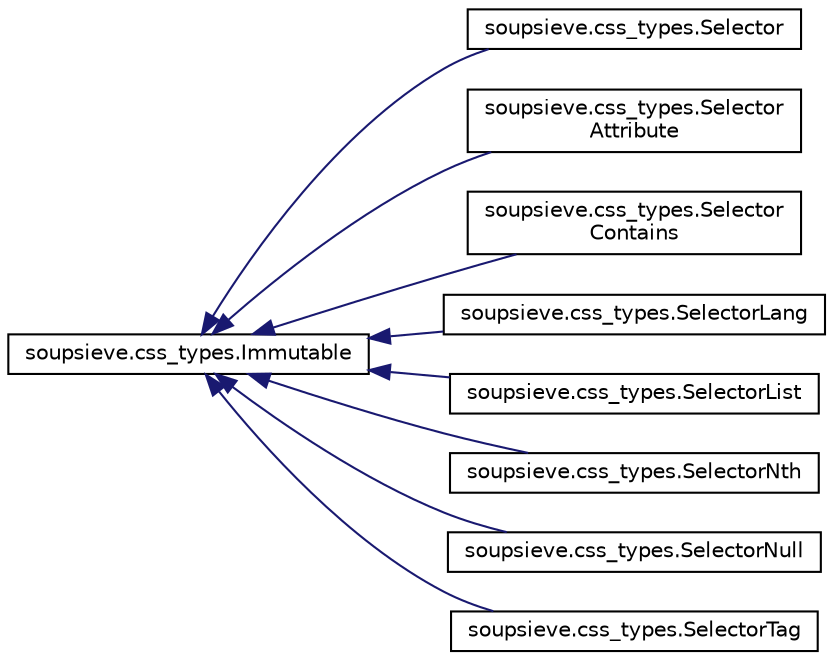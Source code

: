 digraph "Graphical Class Hierarchy"
{
 // LATEX_PDF_SIZE
  edge [fontname="Helvetica",fontsize="10",labelfontname="Helvetica",labelfontsize="10"];
  node [fontname="Helvetica",fontsize="10",shape=record];
  rankdir="LR";
  Node0 [label="soupsieve.css_types.Immutable",height=0.2,width=0.4,color="black", fillcolor="white", style="filled",URL="$classsoupsieve_1_1css__types_1_1Immutable.html",tooltip=" "];
  Node0 -> Node1 [dir="back",color="midnightblue",fontsize="10",style="solid",fontname="Helvetica"];
  Node1 [label="soupsieve.css_types.Selector",height=0.2,width=0.4,color="black", fillcolor="white", style="filled",URL="$classsoupsieve_1_1css__types_1_1Selector.html",tooltip=" "];
  Node0 -> Node2 [dir="back",color="midnightblue",fontsize="10",style="solid",fontname="Helvetica"];
  Node2 [label="soupsieve.css_types.Selector\lAttribute",height=0.2,width=0.4,color="black", fillcolor="white", style="filled",URL="$classsoupsieve_1_1css__types_1_1SelectorAttribute.html",tooltip=" "];
  Node0 -> Node3 [dir="back",color="midnightblue",fontsize="10",style="solid",fontname="Helvetica"];
  Node3 [label="soupsieve.css_types.Selector\lContains",height=0.2,width=0.4,color="black", fillcolor="white", style="filled",URL="$classsoupsieve_1_1css__types_1_1SelectorContains.html",tooltip=" "];
  Node0 -> Node4 [dir="back",color="midnightblue",fontsize="10",style="solid",fontname="Helvetica"];
  Node4 [label="soupsieve.css_types.SelectorLang",height=0.2,width=0.4,color="black", fillcolor="white", style="filled",URL="$classsoupsieve_1_1css__types_1_1SelectorLang.html",tooltip=" "];
  Node0 -> Node5 [dir="back",color="midnightblue",fontsize="10",style="solid",fontname="Helvetica"];
  Node5 [label="soupsieve.css_types.SelectorList",height=0.2,width=0.4,color="black", fillcolor="white", style="filled",URL="$classsoupsieve_1_1css__types_1_1SelectorList.html",tooltip=" "];
  Node0 -> Node6 [dir="back",color="midnightblue",fontsize="10",style="solid",fontname="Helvetica"];
  Node6 [label="soupsieve.css_types.SelectorNth",height=0.2,width=0.4,color="black", fillcolor="white", style="filled",URL="$classsoupsieve_1_1css__types_1_1SelectorNth.html",tooltip=" "];
  Node0 -> Node7 [dir="back",color="midnightblue",fontsize="10",style="solid",fontname="Helvetica"];
  Node7 [label="soupsieve.css_types.SelectorNull",height=0.2,width=0.4,color="black", fillcolor="white", style="filled",URL="$classsoupsieve_1_1css__types_1_1SelectorNull.html",tooltip=" "];
  Node0 -> Node8 [dir="back",color="midnightblue",fontsize="10",style="solid",fontname="Helvetica"];
  Node8 [label="soupsieve.css_types.SelectorTag",height=0.2,width=0.4,color="black", fillcolor="white", style="filled",URL="$classsoupsieve_1_1css__types_1_1SelectorTag.html",tooltip=" "];
}
